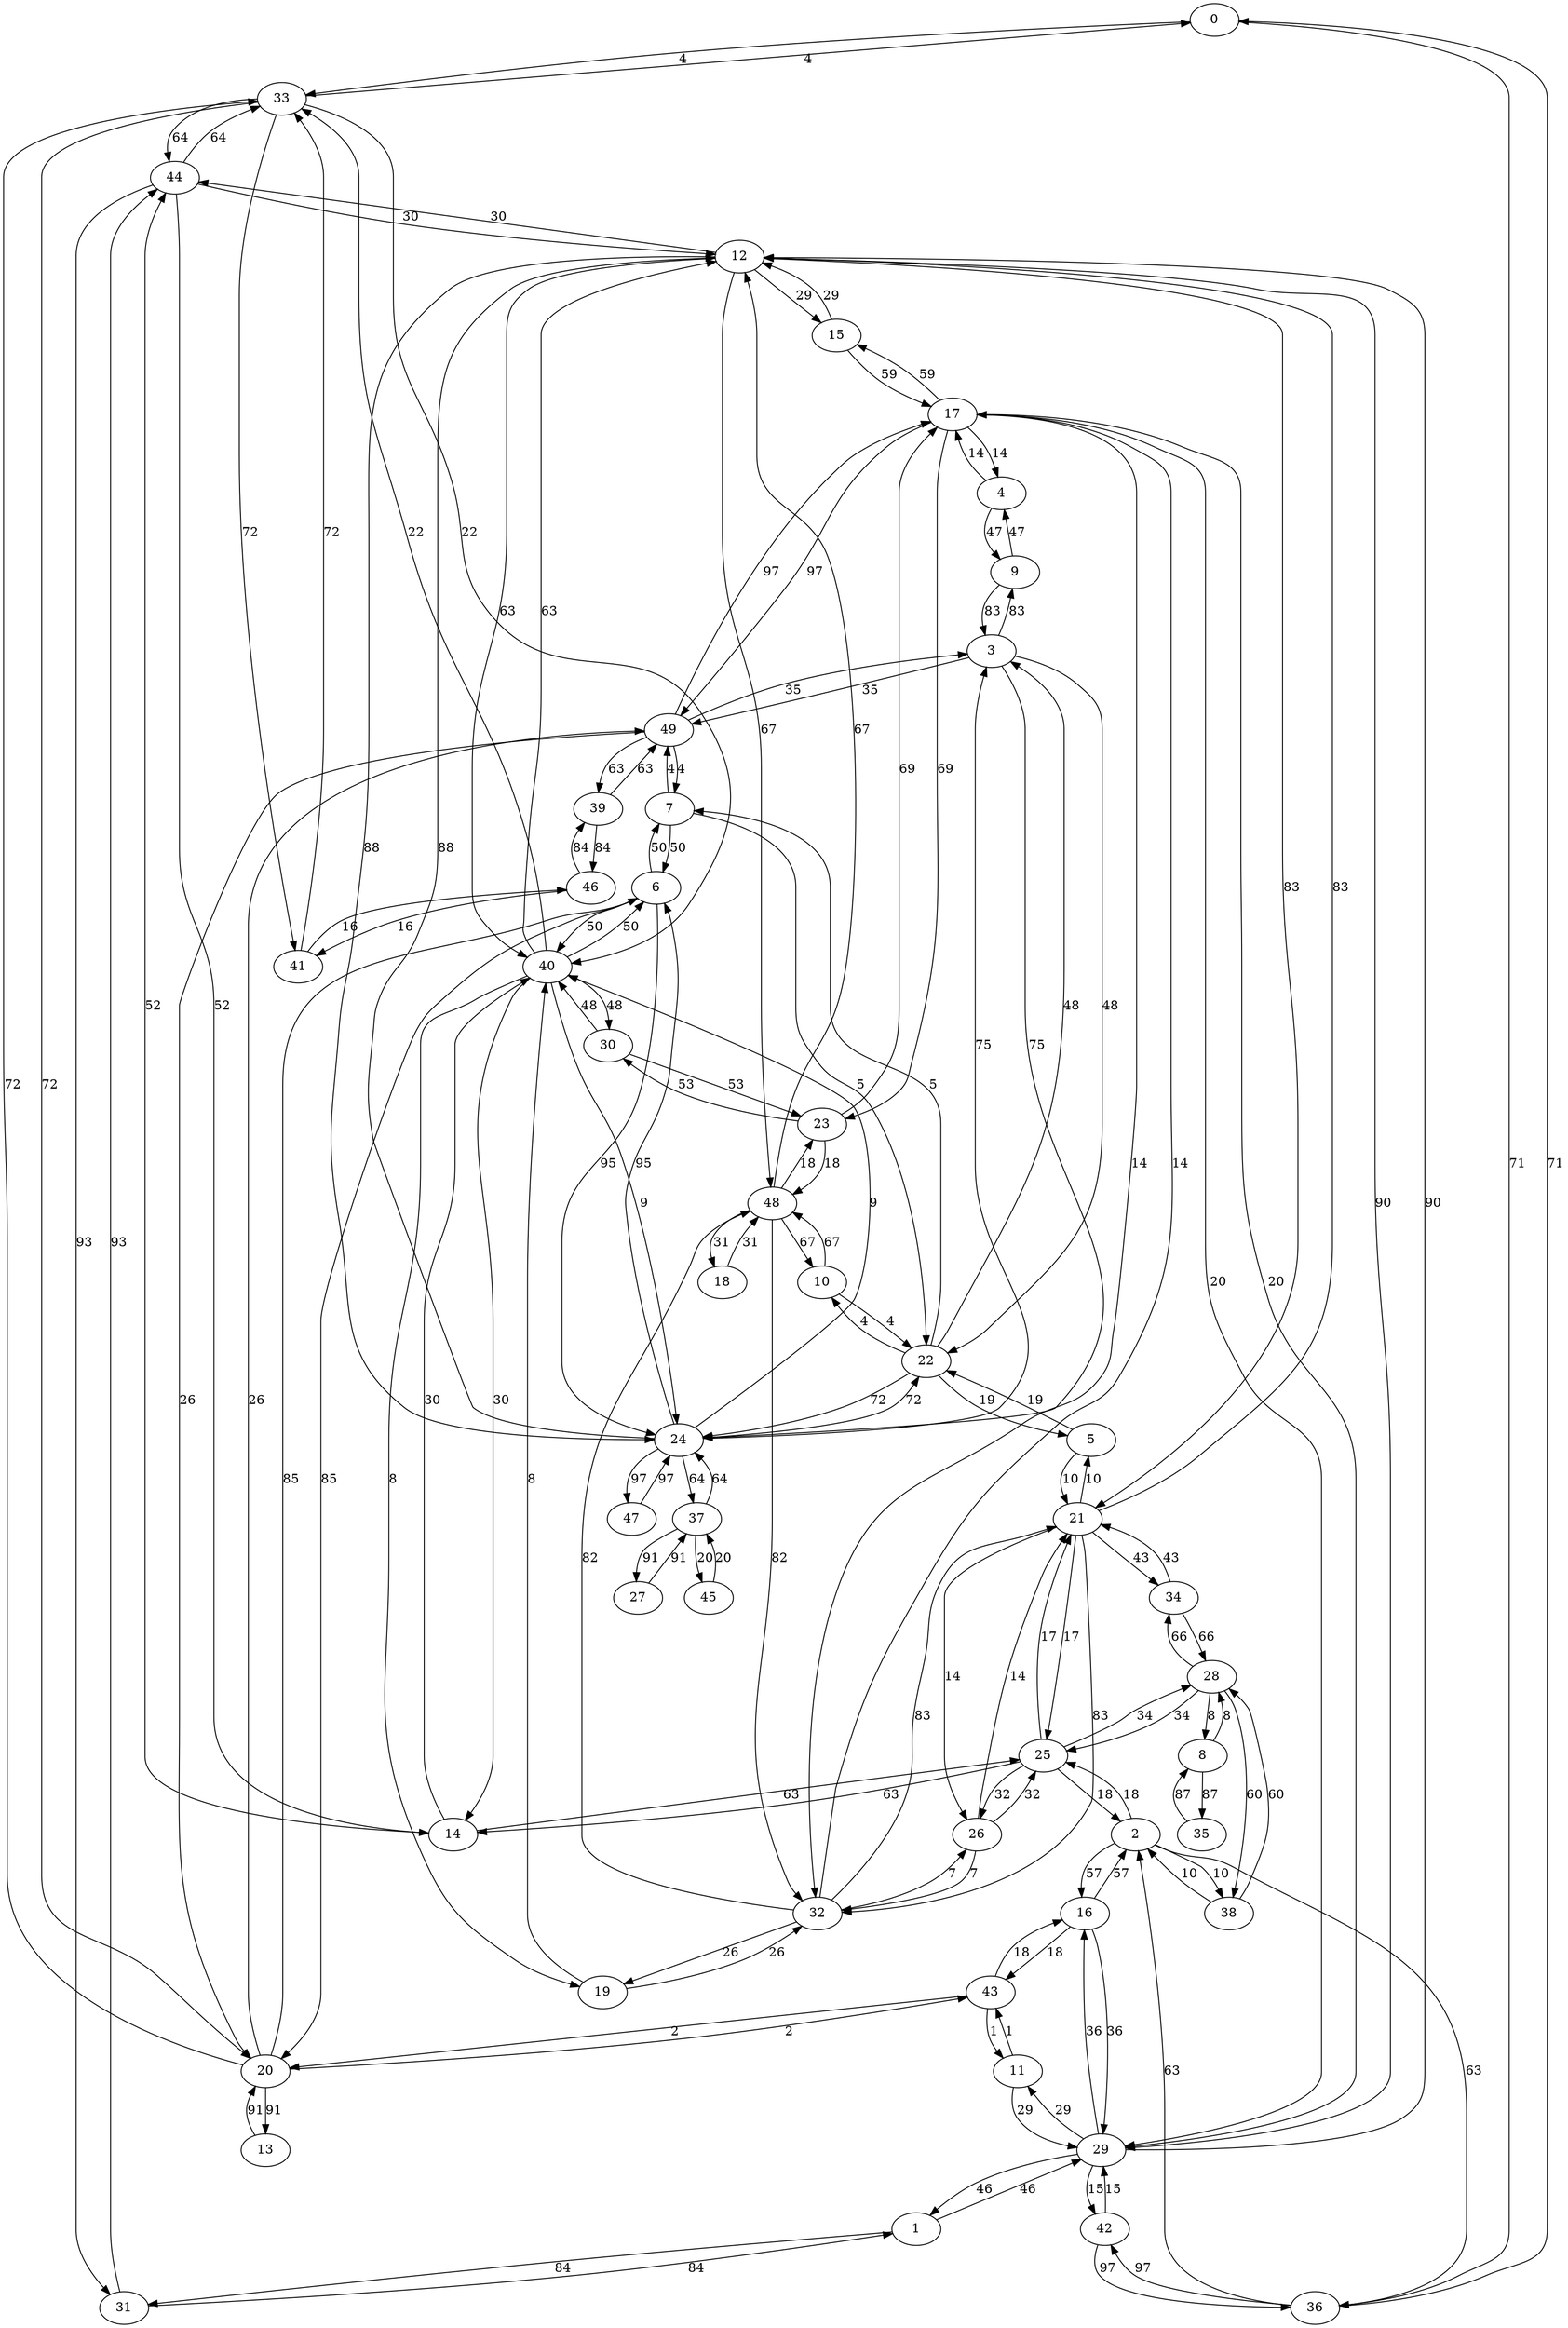 digraph Erdos50 {
0;1;2;3;4;5;6;7;8;9;10;11;12;13;14;15;16;17;18;19;20;21;22;23;24;25;26;27;28;29;30;31;32;33;34;35;36;37;38;39;40;41;42;43;44;45;46;47;48;49;49 -> 7 [label = 4];
7 -> 49 [label = 4];
12 -> 21 [label = 83];
21 -> 12 [label = 83];
32 -> 48 [label = 82];
48 -> 32 [label = 82];
11 -> 29 [label = 29];
29 -> 11 [label = 29];
16 -> 29 [label = 36];
29 -> 16 [label = 36];
26 -> 25 [label = 32];
25 -> 26 [label = 32];
12 -> 40 [label = 63];
40 -> 12 [label = 63];
1 -> 29 [label = 46];
29 -> 1 [label = 46];
17 -> 23 [label = 69];
23 -> 17 [label = 69];
40 -> 19 [label = 8];
19 -> 40 [label = 8];
39 -> 46 [label = 84];
46 -> 39 [label = 84];
26 -> 32 [label = 7];
32 -> 26 [label = 7];
5 -> 22 [label = 19];
22 -> 5 [label = 19];
17 -> 32 [label = 14];
32 -> 17 [label = 14];
20 -> 6 [label = 85];
6 -> 20 [label = 85];
29 -> 12 [label = 90];
12 -> 29 [label = 90];
41 -> 33 [label = 72];
33 -> 41 [label = 72];
47 -> 24 [label = 97];
24 -> 47 [label = 97];
7 -> 22 [label = 5];
22 -> 7 [label = 5];
26 -> 21 [label = 14];
21 -> 26 [label = 14];
17 -> 15 [label = 59];
15 -> 17 [label = 59];
23 -> 30 [label = 53];
30 -> 23 [label = 53];
22 -> 24 [label = 72];
24 -> 22 [label = 72];
4 -> 17 [label = 14];
17 -> 4 [label = 14];
44 -> 14 [label = 52];
14 -> 44 [label = 52];
29 -> 42 [label = 15];
42 -> 29 [label = 15];
48 -> 23 [label = 18];
23 -> 48 [label = 18];
48 -> 10 [label = 67];
10 -> 48 [label = 67];
2 -> 16 [label = 57];
16 -> 2 [label = 57];
24 -> 6 [label = 95];
6 -> 24 [label = 95];
33 -> 44 [label = 64];
44 -> 33 [label = 64];
35 -> 8 [label = 87];
8 -> 35 [label = 87];
17 -> 29 [label = 20];
29 -> 17 [label = 20];
6 -> 7 [label = 50];
7 -> 6 [label = 50];
21 -> 5 [label = 10];
5 -> 21 [label = 10];
31 -> 44 [label = 93];
44 -> 31 [label = 93];
13 -> 20 [label = 91];
20 -> 13 [label = 91];
0 -> 36 [label = 71];
36 -> 0 [label = 71];
40 -> 6 [label = 50];
6 -> 40 [label = 50];
17 -> 49 [label = 97];
49 -> 17 [label = 97];
2 -> 38 [label = 10];
38 -> 2 [label = 10];
12 -> 15 [label = 29];
15 -> 12 [label = 29];
34 -> 21 [label = 43];
21 -> 34 [label = 43];
3 -> 49 [label = 35];
49 -> 3 [label = 35];
43 -> 20 [label = 2];
20 -> 43 [label = 2];
25 -> 2 [label = 18];
2 -> 25 [label = 18];
31 -> 1 [label = 84];
1 -> 31 [label = 84];
3 -> 22 [label = 48];
22 -> 3 [label = 48];
49 -> 20 [label = 26];
20 -> 49 [label = 26];
36 -> 42 [label = 97];
42 -> 36 [label = 97];
43 -> 11 [label = 1];
11 -> 43 [label = 1];
46 -> 41 [label = 16];
41 -> 46 [label = 16];
43 -> 16 [label = 18];
16 -> 43 [label = 18];
39 -> 49 [label = 63];
49 -> 39 [label = 63];
33 -> 0 [label = 4];
0 -> 33 [label = 4];
25 -> 28 [label = 34];
28 -> 25 [label = 34];
18 -> 48 [label = 31];
48 -> 18 [label = 31];
37 -> 45 [label = 20];
45 -> 37 [label = 20];
22 -> 10 [label = 4];
10 -> 22 [label = 4];
3 -> 9 [label = 83];
9 -> 3 [label = 83];
14 -> 25 [label = 63];
25 -> 14 [label = 63];
30 -> 40 [label = 48];
40 -> 30 [label = 48];
37 -> 24 [label = 64];
24 -> 37 [label = 64];
32 -> 19 [label = 26];
19 -> 32 [label = 26];
21 -> 25 [label = 17];
25 -> 21 [label = 17];
27 -> 37 [label = 91];
37 -> 27 [label = 91];
32 -> 21 [label = 83];
21 -> 32 [label = 83];
28 -> 38 [label = 60];
38 -> 28 [label = 60];
40 -> 14 [label = 30];
14 -> 40 [label = 30];
40 -> 33 [label = 22];
33 -> 40 [label = 22];
3 -> 24 [label = 75];
24 -> 3 [label = 75];
33 -> 20 [label = 72];
20 -> 33 [label = 72];
12 -> 44 [label = 30];
44 -> 12 [label = 30];
36 -> 2 [label = 63];
2 -> 36 [label = 63];
12 -> 24 [label = 88];
24 -> 12 [label = 88];
4 -> 9 [label = 47];
9 -> 4 [label = 47];
48 -> 12 [label = 67];
12 -> 48 [label = 67];
40 -> 24 [label = 9];
24 -> 40 [label = 9];
34 -> 28 [label = 66];
28 -> 34 [label = 66];
8 -> 28 [label = 8];
28 -> 8 [label = 8];
}
